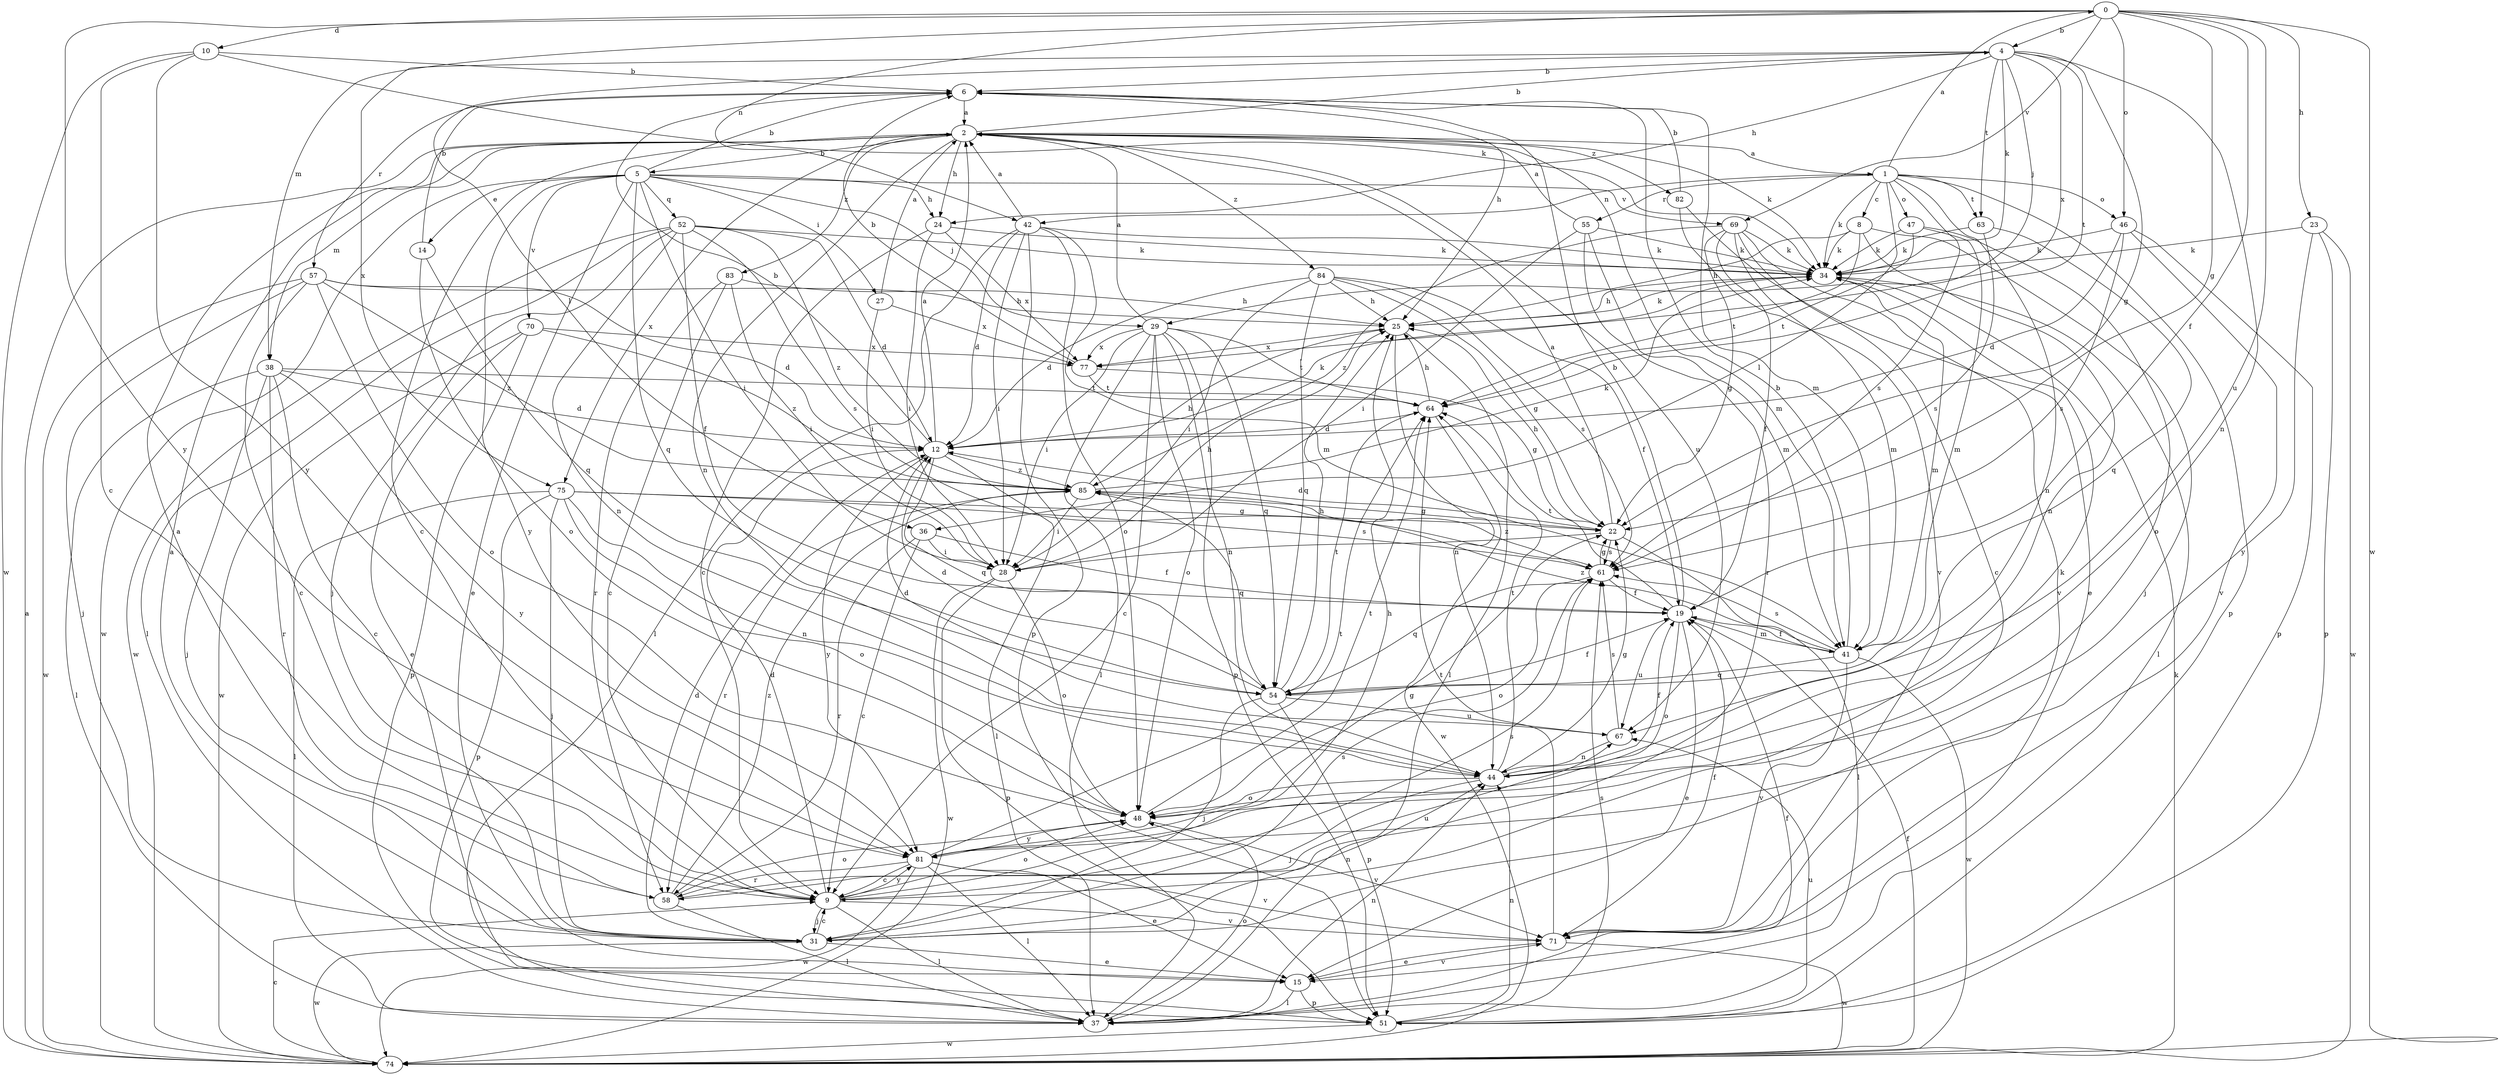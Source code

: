 strict digraph  {
0;
1;
2;
4;
5;
6;
8;
9;
10;
12;
14;
15;
19;
22;
23;
24;
25;
27;
28;
29;
31;
34;
36;
37;
38;
41;
42;
44;
46;
47;
48;
51;
52;
54;
55;
57;
58;
61;
63;
64;
67;
69;
70;
71;
74;
75;
77;
81;
82;
83;
84;
85;
0 -> 4  [label=b];
0 -> 10  [label=d];
0 -> 19  [label=f];
0 -> 22  [label=g];
0 -> 23  [label=h];
0 -> 38  [label=m];
0 -> 42  [label=n];
0 -> 46  [label=o];
0 -> 67  [label=u];
0 -> 69  [label=v];
0 -> 74  [label=w];
0 -> 81  [label=y];
1 -> 0  [label=a];
1 -> 8  [label=c];
1 -> 34  [label=k];
1 -> 36  [label=l];
1 -> 42  [label=n];
1 -> 44  [label=n];
1 -> 46  [label=o];
1 -> 47  [label=o];
1 -> 51  [label=p];
1 -> 55  [label=r];
1 -> 61  [label=s];
1 -> 63  [label=t];
2 -> 1  [label=a];
2 -> 4  [label=b];
2 -> 5  [label=b];
2 -> 9  [label=c];
2 -> 24  [label=h];
2 -> 34  [label=k];
2 -> 38  [label=m];
2 -> 41  [label=m];
2 -> 44  [label=n];
2 -> 67  [label=u];
2 -> 75  [label=x];
2 -> 82  [label=z];
2 -> 83  [label=z];
2 -> 84  [label=z];
4 -> 6  [label=b];
4 -> 22  [label=g];
4 -> 24  [label=h];
4 -> 29  [label=j];
4 -> 34  [label=k];
4 -> 36  [label=l];
4 -> 44  [label=n];
4 -> 63  [label=t];
4 -> 64  [label=t];
4 -> 75  [label=x];
4 -> 77  [label=x];
5 -> 6  [label=b];
5 -> 14  [label=e];
5 -> 15  [label=e];
5 -> 24  [label=h];
5 -> 27  [label=i];
5 -> 28  [label=i];
5 -> 29  [label=j];
5 -> 52  [label=q];
5 -> 54  [label=q];
5 -> 69  [label=v];
5 -> 70  [label=v];
5 -> 74  [label=w];
5 -> 81  [label=y];
6 -> 2  [label=a];
6 -> 25  [label=h];
6 -> 41  [label=m];
6 -> 57  [label=r];
8 -> 25  [label=h];
8 -> 31  [label=j];
8 -> 34  [label=k];
8 -> 44  [label=n];
8 -> 64  [label=t];
9 -> 12  [label=d];
9 -> 25  [label=h];
9 -> 31  [label=j];
9 -> 37  [label=l];
9 -> 48  [label=o];
9 -> 61  [label=s];
9 -> 71  [label=v];
9 -> 81  [label=y];
10 -> 6  [label=b];
10 -> 9  [label=c];
10 -> 34  [label=k];
10 -> 74  [label=w];
10 -> 81  [label=y];
12 -> 2  [label=a];
12 -> 6  [label=b];
12 -> 34  [label=k];
12 -> 37  [label=l];
12 -> 54  [label=q];
12 -> 81  [label=y];
12 -> 85  [label=z];
14 -> 6  [label=b];
14 -> 48  [label=o];
14 -> 54  [label=q];
15 -> 37  [label=l];
15 -> 51  [label=p];
15 -> 71  [label=v];
19 -> 6  [label=b];
19 -> 15  [label=e];
19 -> 41  [label=m];
19 -> 48  [label=o];
19 -> 64  [label=t];
19 -> 67  [label=u];
22 -> 2  [label=a];
22 -> 12  [label=d];
22 -> 25  [label=h];
22 -> 28  [label=i];
22 -> 37  [label=l];
22 -> 61  [label=s];
23 -> 34  [label=k];
23 -> 51  [label=p];
23 -> 74  [label=w];
23 -> 81  [label=y];
24 -> 9  [label=c];
24 -> 28  [label=i];
24 -> 34  [label=k];
24 -> 77  [label=x];
25 -> 34  [label=k];
25 -> 37  [label=l];
25 -> 44  [label=n];
25 -> 77  [label=x];
27 -> 2  [label=a];
27 -> 28  [label=i];
27 -> 77  [label=x];
28 -> 25  [label=h];
28 -> 48  [label=o];
28 -> 51  [label=p];
28 -> 74  [label=w];
29 -> 2  [label=a];
29 -> 9  [label=c];
29 -> 28  [label=i];
29 -> 37  [label=l];
29 -> 44  [label=n];
29 -> 48  [label=o];
29 -> 51  [label=p];
29 -> 54  [label=q];
29 -> 64  [label=t];
29 -> 77  [label=x];
31 -> 2  [label=a];
31 -> 9  [label=c];
31 -> 12  [label=d];
31 -> 15  [label=e];
31 -> 44  [label=n];
31 -> 61  [label=s];
31 -> 74  [label=w];
34 -> 25  [label=h];
34 -> 37  [label=l];
34 -> 41  [label=m];
36 -> 9  [label=c];
36 -> 19  [label=f];
36 -> 28  [label=i];
36 -> 58  [label=r];
37 -> 19  [label=f];
37 -> 44  [label=n];
37 -> 48  [label=o];
38 -> 9  [label=c];
38 -> 12  [label=d];
38 -> 31  [label=j];
38 -> 37  [label=l];
38 -> 58  [label=r];
38 -> 64  [label=t];
38 -> 81  [label=y];
41 -> 6  [label=b];
41 -> 19  [label=f];
41 -> 54  [label=q];
41 -> 61  [label=s];
41 -> 71  [label=v];
41 -> 74  [label=w];
41 -> 85  [label=z];
42 -> 2  [label=a];
42 -> 12  [label=d];
42 -> 28  [label=i];
42 -> 34  [label=k];
42 -> 37  [label=l];
42 -> 41  [label=m];
42 -> 48  [label=o];
42 -> 51  [label=p];
44 -> 19  [label=f];
44 -> 22  [label=g];
44 -> 31  [label=j];
44 -> 48  [label=o];
44 -> 64  [label=t];
46 -> 12  [label=d];
46 -> 34  [label=k];
46 -> 51  [label=p];
46 -> 61  [label=s];
46 -> 71  [label=v];
47 -> 34  [label=k];
47 -> 41  [label=m];
47 -> 48  [label=o];
47 -> 64  [label=t];
48 -> 64  [label=t];
48 -> 71  [label=v];
48 -> 81  [label=y];
51 -> 44  [label=n];
51 -> 61  [label=s];
51 -> 67  [label=u];
51 -> 74  [label=w];
52 -> 12  [label=d];
52 -> 19  [label=f];
52 -> 31  [label=j];
52 -> 34  [label=k];
52 -> 37  [label=l];
52 -> 44  [label=n];
52 -> 61  [label=s];
52 -> 74  [label=w];
52 -> 85  [label=z];
54 -> 12  [label=d];
54 -> 19  [label=f];
54 -> 25  [label=h];
54 -> 31  [label=j];
54 -> 51  [label=p];
54 -> 64  [label=t];
54 -> 67  [label=u];
55 -> 2  [label=a];
55 -> 28  [label=i];
55 -> 34  [label=k];
55 -> 41  [label=m];
55 -> 58  [label=r];
57 -> 9  [label=c];
57 -> 12  [label=d];
57 -> 25  [label=h];
57 -> 31  [label=j];
57 -> 48  [label=o];
57 -> 74  [label=w];
57 -> 85  [label=z];
58 -> 2  [label=a];
58 -> 37  [label=l];
58 -> 48  [label=o];
58 -> 67  [label=u];
58 -> 85  [label=z];
61 -> 19  [label=f];
61 -> 22  [label=g];
61 -> 48  [label=o];
61 -> 54  [label=q];
61 -> 85  [label=z];
63 -> 34  [label=k];
63 -> 54  [label=q];
63 -> 61  [label=s];
64 -> 12  [label=d];
64 -> 25  [label=h];
64 -> 74  [label=w];
67 -> 12  [label=d];
67 -> 44  [label=n];
67 -> 61  [label=s];
69 -> 9  [label=c];
69 -> 19  [label=f];
69 -> 22  [label=g];
69 -> 34  [label=k];
69 -> 41  [label=m];
69 -> 71  [label=v];
69 -> 85  [label=z];
70 -> 15  [label=e];
70 -> 51  [label=p];
70 -> 74  [label=w];
70 -> 77  [label=x];
70 -> 85  [label=z];
71 -> 15  [label=e];
71 -> 19  [label=f];
71 -> 64  [label=t];
71 -> 74  [label=w];
74 -> 2  [label=a];
74 -> 9  [label=c];
74 -> 19  [label=f];
74 -> 34  [label=k];
75 -> 22  [label=g];
75 -> 31  [label=j];
75 -> 37  [label=l];
75 -> 44  [label=n];
75 -> 48  [label=o];
75 -> 51  [label=p];
75 -> 61  [label=s];
77 -> 6  [label=b];
77 -> 22  [label=g];
77 -> 64  [label=t];
81 -> 9  [label=c];
81 -> 15  [label=e];
81 -> 22  [label=g];
81 -> 34  [label=k];
81 -> 37  [label=l];
81 -> 58  [label=r];
81 -> 64  [label=t];
81 -> 71  [label=v];
81 -> 74  [label=w];
82 -> 6  [label=b];
82 -> 15  [label=e];
82 -> 71  [label=v];
83 -> 9  [label=c];
83 -> 25  [label=h];
83 -> 28  [label=i];
83 -> 58  [label=r];
84 -> 12  [label=d];
84 -> 19  [label=f];
84 -> 22  [label=g];
84 -> 25  [label=h];
84 -> 28  [label=i];
84 -> 54  [label=q];
84 -> 61  [label=s];
85 -> 22  [label=g];
85 -> 25  [label=h];
85 -> 28  [label=i];
85 -> 34  [label=k];
85 -> 54  [label=q];
85 -> 58  [label=r];
}
